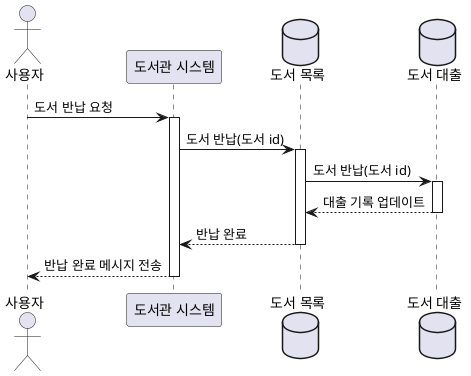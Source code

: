 @startuml
autoactivate on
actor 사용자
participant "도서관 시스템" as system
database "도서 목록" as books
database "도서 대출" as records

사용자 -> system: 도서 반납 요청

system -> books: 도서 반납(도서 id)
books -> records : 도서 반납(도서 id)
records --> books : 대출 기록 업데이트
books --> system: 반납 완료
system --> 사용자: 반납 완료 메시지 전송
@enduml

